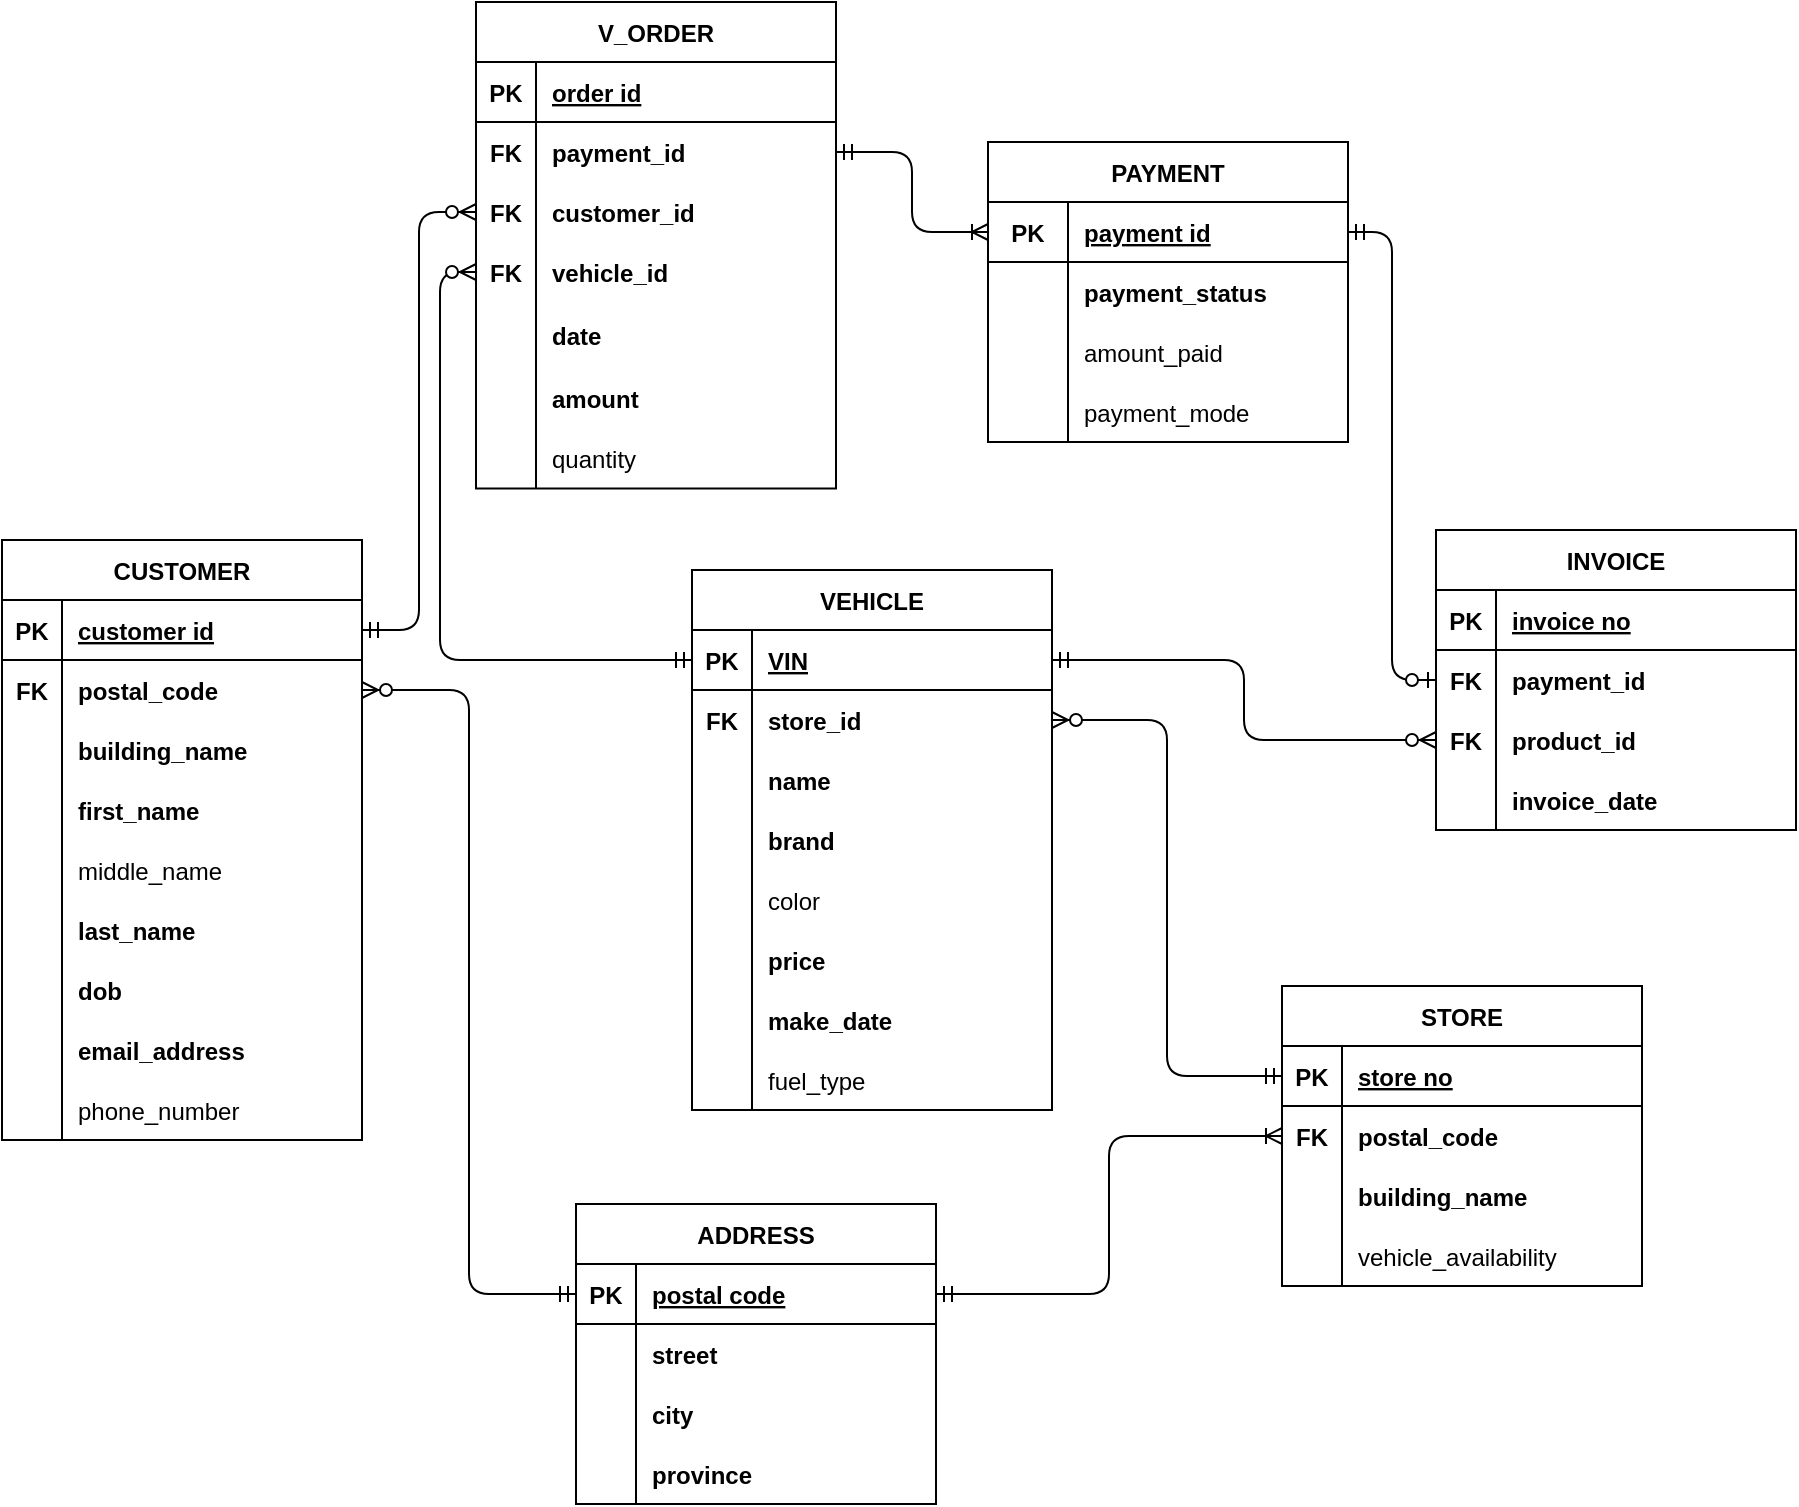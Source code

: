 <mxfile version="14.9.5" type="device"><diagram id="R2lEEEUBdFMjLlhIrx00" name="Page-1"><mxGraphModel dx="868" dy="507" grid="0" gridSize="10" guides="1" tooltips="1" connect="1" arrows="1" fold="1" page="1" pageScale="1" pageWidth="850" pageHeight="1100" background="#ffffff" math="0" shadow="0" extFonts="Permanent Marker^https://fonts.googleapis.com/css?family=Permanent+Marker"><root><mxCell id="0"/><mxCell id="1" parent="0"/><mxCell id="jOcXvG2liKXyIDmVBGvc-1" value="CUSTOMER" style="shape=table;startSize=30;container=1;collapsible=1;childLayout=tableLayout;fixedRows=1;rowLines=0;fontStyle=1;align=center;resizeLast=1;" parent="1" vertex="1"><mxGeometry x="383" y="448" width="180" height="300" as="geometry"/></mxCell><mxCell id="jOcXvG2liKXyIDmVBGvc-2" value="" style="shape=partialRectangle;collapsible=0;dropTarget=0;pointerEvents=0;fillColor=none;top=0;left=0;bottom=1;right=0;points=[[0,0.5],[1,0.5]];portConstraint=eastwest;" parent="jOcXvG2liKXyIDmVBGvc-1" vertex="1"><mxGeometry y="30" width="180" height="30" as="geometry"/></mxCell><mxCell id="jOcXvG2liKXyIDmVBGvc-3" value="PK" style="shape=partialRectangle;connectable=0;fillColor=none;top=0;left=0;bottom=0;right=0;fontStyle=1;overflow=hidden;" parent="jOcXvG2liKXyIDmVBGvc-2" vertex="1"><mxGeometry width="30" height="30" as="geometry"/></mxCell><mxCell id="jOcXvG2liKXyIDmVBGvc-4" value="customer id" style="shape=partialRectangle;connectable=0;fillColor=none;top=0;left=0;bottom=0;right=0;align=left;spacingLeft=6;fontStyle=5;overflow=hidden;" parent="jOcXvG2liKXyIDmVBGvc-2" vertex="1"><mxGeometry x="30" width="150" height="30" as="geometry"/></mxCell><mxCell id="jOcXvG2liKXyIDmVBGvc-146" value="" style="shape=partialRectangle;collapsible=0;dropTarget=0;pointerEvents=0;fillColor=none;top=0;left=0;bottom=0;right=0;points=[[0,0.5],[1,0.5]];portConstraint=eastwest;" parent="jOcXvG2liKXyIDmVBGvc-1" vertex="1"><mxGeometry y="60" width="180" height="30" as="geometry"/></mxCell><mxCell id="jOcXvG2liKXyIDmVBGvc-147" value="FK" style="shape=partialRectangle;connectable=0;fillColor=none;top=0;left=0;bottom=0;right=0;editable=1;overflow=hidden;fontStyle=1" parent="jOcXvG2liKXyIDmVBGvc-146" vertex="1"><mxGeometry width="30" height="30" as="geometry"/></mxCell><mxCell id="jOcXvG2liKXyIDmVBGvc-148" value="postal_code" style="shape=partialRectangle;connectable=0;fillColor=none;top=0;left=0;bottom=0;right=0;align=left;spacingLeft=6;overflow=hidden;fontStyle=1" parent="jOcXvG2liKXyIDmVBGvc-146" vertex="1"><mxGeometry x="30" width="150" height="30" as="geometry"/></mxCell><mxCell id="88LnroufVqnIWYRLFIOn-33" value="" style="shape=partialRectangle;collapsible=0;dropTarget=0;pointerEvents=0;fillColor=none;top=0;left=0;bottom=0;right=0;points=[[0,0.5],[1,0.5]];portConstraint=eastwest;" parent="jOcXvG2liKXyIDmVBGvc-1" vertex="1"><mxGeometry y="90" width="180" height="30" as="geometry"/></mxCell><mxCell id="88LnroufVqnIWYRLFIOn-34" value="" style="shape=partialRectangle;connectable=0;fillColor=none;top=0;left=0;bottom=0;right=0;editable=1;overflow=hidden;" parent="88LnroufVqnIWYRLFIOn-33" vertex="1"><mxGeometry width="30" height="30" as="geometry"/></mxCell><mxCell id="88LnroufVqnIWYRLFIOn-35" value="building_name" style="shape=partialRectangle;connectable=0;fillColor=none;top=0;left=0;bottom=0;right=0;align=left;spacingLeft=6;overflow=hidden;fontStyle=1" parent="88LnroufVqnIWYRLFIOn-33" vertex="1"><mxGeometry x="30" width="150" height="30" as="geometry"/></mxCell><mxCell id="jOcXvG2liKXyIDmVBGvc-8" value="" style="shape=partialRectangle;collapsible=0;dropTarget=0;pointerEvents=0;fillColor=none;top=0;left=0;bottom=0;right=0;points=[[0,0.5],[1,0.5]];portConstraint=eastwest;" parent="jOcXvG2liKXyIDmVBGvc-1" vertex="1"><mxGeometry y="120" width="180" height="30" as="geometry"/></mxCell><mxCell id="jOcXvG2liKXyIDmVBGvc-9" value="" style="shape=partialRectangle;connectable=0;fillColor=none;top=0;left=0;bottom=0;right=0;editable=1;overflow=hidden;" parent="jOcXvG2liKXyIDmVBGvc-8" vertex="1"><mxGeometry width="30" height="30" as="geometry"/></mxCell><mxCell id="jOcXvG2liKXyIDmVBGvc-10" value="first_name" style="shape=partialRectangle;connectable=0;fillColor=none;top=0;left=0;bottom=0;right=0;align=left;spacingLeft=6;overflow=hidden;fontStyle=1" parent="jOcXvG2liKXyIDmVBGvc-8" vertex="1"><mxGeometry x="30" width="150" height="30" as="geometry"/></mxCell><mxCell id="rVaacp9E9r-lyBgbeT_0-80" value="" style="shape=partialRectangle;collapsible=0;dropTarget=0;pointerEvents=0;fillColor=none;top=0;left=0;bottom=0;right=0;points=[[0,0.5],[1,0.5]];portConstraint=eastwest;" parent="jOcXvG2liKXyIDmVBGvc-1" vertex="1"><mxGeometry y="150" width="180" height="30" as="geometry"/></mxCell><mxCell id="rVaacp9E9r-lyBgbeT_0-81" value="" style="shape=partialRectangle;connectable=0;fillColor=none;top=0;left=0;bottom=0;right=0;editable=1;overflow=hidden;" parent="rVaacp9E9r-lyBgbeT_0-80" vertex="1"><mxGeometry width="30" height="30" as="geometry"/></mxCell><mxCell id="rVaacp9E9r-lyBgbeT_0-82" value="middle_name" style="shape=partialRectangle;connectable=0;fillColor=none;top=0;left=0;bottom=0;right=0;align=left;spacingLeft=6;overflow=hidden;fontStyle=0" parent="rVaacp9E9r-lyBgbeT_0-80" vertex="1"><mxGeometry x="30" width="150" height="30" as="geometry"/></mxCell><mxCell id="jOcXvG2liKXyIDmVBGvc-5" value="" style="shape=partialRectangle;collapsible=0;dropTarget=0;pointerEvents=0;fillColor=none;top=0;left=0;bottom=0;right=0;points=[[0,0.5],[1,0.5]];portConstraint=eastwest;" parent="jOcXvG2liKXyIDmVBGvc-1" vertex="1"><mxGeometry y="180" width="180" height="30" as="geometry"/></mxCell><mxCell id="jOcXvG2liKXyIDmVBGvc-6" value="" style="shape=partialRectangle;connectable=0;fillColor=none;top=0;left=0;bottom=0;right=0;editable=1;overflow=hidden;" parent="jOcXvG2liKXyIDmVBGvc-5" vertex="1"><mxGeometry width="30" height="30" as="geometry"/></mxCell><mxCell id="jOcXvG2liKXyIDmVBGvc-7" value="last_name" style="shape=partialRectangle;connectable=0;fillColor=none;top=0;left=0;bottom=0;right=0;align=left;spacingLeft=6;overflow=hidden;fontStyle=1" parent="jOcXvG2liKXyIDmVBGvc-5" vertex="1"><mxGeometry x="30" width="150" height="30" as="geometry"/></mxCell><mxCell id="rVaacp9E9r-lyBgbeT_0-1" value="" style="shape=partialRectangle;collapsible=0;dropTarget=0;pointerEvents=0;fillColor=none;top=0;left=0;bottom=0;right=0;points=[[0,0.5],[1,0.5]];portConstraint=eastwest;" parent="jOcXvG2liKXyIDmVBGvc-1" vertex="1"><mxGeometry y="210" width="180" height="30" as="geometry"/></mxCell><mxCell id="rVaacp9E9r-lyBgbeT_0-2" value="" style="shape=partialRectangle;connectable=0;fillColor=none;top=0;left=0;bottom=0;right=0;editable=1;overflow=hidden;" parent="rVaacp9E9r-lyBgbeT_0-1" vertex="1"><mxGeometry width="30" height="30" as="geometry"/></mxCell><mxCell id="rVaacp9E9r-lyBgbeT_0-3" value="dob" style="shape=partialRectangle;connectable=0;fillColor=none;top=0;left=0;bottom=0;right=0;align=left;spacingLeft=6;overflow=hidden;fontStyle=1" parent="rVaacp9E9r-lyBgbeT_0-1" vertex="1"><mxGeometry x="30" width="150" height="30" as="geometry"/></mxCell><mxCell id="jOcXvG2liKXyIDmVBGvc-149" value="" style="shape=partialRectangle;collapsible=0;dropTarget=0;pointerEvents=0;fillColor=none;top=0;left=0;bottom=0;right=0;points=[[0,0.5],[1,0.5]];portConstraint=eastwest;" parent="jOcXvG2liKXyIDmVBGvc-1" vertex="1"><mxGeometry y="240" width="180" height="30" as="geometry"/></mxCell><mxCell id="jOcXvG2liKXyIDmVBGvc-150" value="" style="shape=partialRectangle;connectable=0;fillColor=none;top=0;left=0;bottom=0;right=0;editable=1;overflow=hidden;" parent="jOcXvG2liKXyIDmVBGvc-149" vertex="1"><mxGeometry width="30" height="30" as="geometry"/></mxCell><mxCell id="jOcXvG2liKXyIDmVBGvc-151" value="email_address" style="shape=partialRectangle;connectable=0;fillColor=none;top=0;left=0;bottom=0;right=0;align=left;spacingLeft=6;overflow=hidden;fontStyle=1" parent="jOcXvG2liKXyIDmVBGvc-149" vertex="1"><mxGeometry x="30" width="150" height="30" as="geometry"/></mxCell><mxCell id="jOcXvG2liKXyIDmVBGvc-143" value="" style="shape=partialRectangle;collapsible=0;dropTarget=0;pointerEvents=0;fillColor=none;top=0;left=0;bottom=0;right=0;points=[[0,0.5],[1,0.5]];portConstraint=eastwest;" parent="jOcXvG2liKXyIDmVBGvc-1" vertex="1"><mxGeometry y="270" width="180" height="30" as="geometry"/></mxCell><mxCell id="jOcXvG2liKXyIDmVBGvc-144" value="" style="shape=partialRectangle;connectable=0;fillColor=none;top=0;left=0;bottom=0;right=0;editable=1;overflow=hidden;" parent="jOcXvG2liKXyIDmVBGvc-143" vertex="1"><mxGeometry width="30" height="30" as="geometry"/></mxCell><mxCell id="jOcXvG2liKXyIDmVBGvc-145" value="phone_number" style="shape=partialRectangle;connectable=0;fillColor=none;top=0;left=0;bottom=0;right=0;align=left;spacingLeft=6;overflow=hidden;fontStyle=0" parent="jOcXvG2liKXyIDmVBGvc-143" vertex="1"><mxGeometry x="30" width="150" height="30" as="geometry"/></mxCell><mxCell id="jOcXvG2liKXyIDmVBGvc-14" value="ADDRESS" style="shape=table;startSize=30;container=1;collapsible=1;childLayout=tableLayout;fixedRows=1;rowLines=0;fontStyle=1;align=center;resizeLast=1;perimeterSpacing=1;" parent="1" vertex="1"><mxGeometry x="670" y="780" width="180" height="150" as="geometry"/></mxCell><mxCell id="jOcXvG2liKXyIDmVBGvc-15" value="" style="shape=partialRectangle;collapsible=0;dropTarget=0;pointerEvents=0;fillColor=none;top=0;left=0;bottom=1;right=0;points=[[0,0.5],[1,0.5]];portConstraint=eastwest;" parent="jOcXvG2liKXyIDmVBGvc-14" vertex="1"><mxGeometry y="30" width="180" height="30" as="geometry"/></mxCell><mxCell id="jOcXvG2liKXyIDmVBGvc-16" value="PK" style="shape=partialRectangle;connectable=0;fillColor=none;top=0;left=0;bottom=0;right=0;fontStyle=1;overflow=hidden;" parent="jOcXvG2liKXyIDmVBGvc-15" vertex="1"><mxGeometry width="30" height="30" as="geometry"/></mxCell><mxCell id="jOcXvG2liKXyIDmVBGvc-17" value="postal code" style="shape=partialRectangle;connectable=0;fillColor=none;top=0;left=0;bottom=0;right=0;align=left;spacingLeft=6;fontStyle=5;overflow=hidden;" parent="jOcXvG2liKXyIDmVBGvc-15" vertex="1"><mxGeometry x="30" width="150" height="30" as="geometry"/></mxCell><mxCell id="jOcXvG2liKXyIDmVBGvc-18" value="" style="shape=partialRectangle;collapsible=0;dropTarget=0;pointerEvents=0;fillColor=none;top=0;left=0;bottom=0;right=0;points=[[0,0.5],[1,0.5]];portConstraint=eastwest;" parent="jOcXvG2liKXyIDmVBGvc-14" vertex="1"><mxGeometry y="60" width="180" height="30" as="geometry"/></mxCell><mxCell id="jOcXvG2liKXyIDmVBGvc-19" value="" style="shape=partialRectangle;connectable=0;fillColor=none;top=0;left=0;bottom=0;right=0;editable=1;overflow=hidden;" parent="jOcXvG2liKXyIDmVBGvc-18" vertex="1"><mxGeometry width="30" height="30" as="geometry"/></mxCell><mxCell id="jOcXvG2liKXyIDmVBGvc-20" value="street" style="shape=partialRectangle;connectable=0;fillColor=none;top=0;left=0;bottom=0;right=0;align=left;spacingLeft=6;overflow=hidden;fontStyle=1" parent="jOcXvG2liKXyIDmVBGvc-18" vertex="1"><mxGeometry x="30" width="150" height="30" as="geometry"/></mxCell><mxCell id="rVaacp9E9r-lyBgbeT_0-17" value="" style="shape=partialRectangle;collapsible=0;dropTarget=0;pointerEvents=0;fillColor=none;top=0;left=0;bottom=0;right=0;points=[[0,0.5],[1,0.5]];portConstraint=eastwest;" parent="jOcXvG2liKXyIDmVBGvc-14" vertex="1"><mxGeometry y="90" width="180" height="30" as="geometry"/></mxCell><mxCell id="rVaacp9E9r-lyBgbeT_0-18" value="" style="shape=partialRectangle;connectable=0;fillColor=none;top=0;left=0;bottom=0;right=0;editable=1;overflow=hidden;" parent="rVaacp9E9r-lyBgbeT_0-17" vertex="1"><mxGeometry width="30" height="30" as="geometry"/></mxCell><mxCell id="rVaacp9E9r-lyBgbeT_0-19" value="city" style="shape=partialRectangle;connectable=0;fillColor=none;top=0;left=0;bottom=0;right=0;align=left;spacingLeft=6;overflow=hidden;fontStyle=1" parent="rVaacp9E9r-lyBgbeT_0-17" vertex="1"><mxGeometry x="30" width="150" height="30" as="geometry"/></mxCell><mxCell id="jOcXvG2liKXyIDmVBGvc-21" value="" style="shape=partialRectangle;collapsible=0;dropTarget=0;pointerEvents=0;fillColor=none;top=0;left=0;bottom=0;right=0;points=[[0,0.5],[1,0.5]];portConstraint=eastwest;" parent="jOcXvG2liKXyIDmVBGvc-14" vertex="1"><mxGeometry y="120" width="180" height="30" as="geometry"/></mxCell><mxCell id="jOcXvG2liKXyIDmVBGvc-22" value="" style="shape=partialRectangle;connectable=0;fillColor=none;top=0;left=0;bottom=0;right=0;editable=1;overflow=hidden;" parent="jOcXvG2liKXyIDmVBGvc-21" vertex="1"><mxGeometry width="30" height="30" as="geometry"/></mxCell><mxCell id="jOcXvG2liKXyIDmVBGvc-23" value="province" style="shape=partialRectangle;connectable=0;fillColor=none;top=0;left=0;bottom=0;right=0;align=left;spacingLeft=6;overflow=hidden;fontStyle=1" parent="jOcXvG2liKXyIDmVBGvc-21" vertex="1"><mxGeometry x="30" width="150" height="30" as="geometry"/></mxCell><mxCell id="jOcXvG2liKXyIDmVBGvc-33" value="INVOICE" style="shape=table;startSize=30;container=1;collapsible=1;childLayout=tableLayout;fixedRows=1;rowLines=0;fontStyle=1;align=center;resizeLast=1;" parent="1" vertex="1"><mxGeometry x="1100" y="443" width="180" height="150" as="geometry"/></mxCell><mxCell id="jOcXvG2liKXyIDmVBGvc-34" value="" style="shape=partialRectangle;collapsible=0;dropTarget=0;pointerEvents=0;fillColor=none;top=0;left=0;bottom=1;right=0;points=[[0,0.5],[1,0.5]];portConstraint=eastwest;" parent="jOcXvG2liKXyIDmVBGvc-33" vertex="1"><mxGeometry y="30" width="180" height="30" as="geometry"/></mxCell><mxCell id="jOcXvG2liKXyIDmVBGvc-35" value="PK" style="shape=partialRectangle;connectable=0;fillColor=none;top=0;left=0;bottom=0;right=0;fontStyle=1;overflow=hidden;" parent="jOcXvG2liKXyIDmVBGvc-34" vertex="1"><mxGeometry width="30.0" height="30" as="geometry"/></mxCell><mxCell id="jOcXvG2liKXyIDmVBGvc-36" value="invoice no" style="shape=partialRectangle;connectable=0;fillColor=none;top=0;left=0;bottom=0;right=0;align=left;spacingLeft=6;fontStyle=5;overflow=hidden;" parent="jOcXvG2liKXyIDmVBGvc-34" vertex="1"><mxGeometry x="30.0" width="150.0" height="30" as="geometry"/></mxCell><mxCell id="jOcXvG2liKXyIDmVBGvc-40" value="" style="shape=partialRectangle;collapsible=0;dropTarget=0;pointerEvents=0;fillColor=none;top=0;left=0;bottom=0;right=0;points=[[0,0.5],[1,0.5]];portConstraint=eastwest;" parent="jOcXvG2liKXyIDmVBGvc-33" vertex="1"><mxGeometry y="60" width="180" height="30" as="geometry"/></mxCell><mxCell id="jOcXvG2liKXyIDmVBGvc-41" value="FK" style="shape=partialRectangle;connectable=0;fillColor=none;top=0;left=0;bottom=0;right=0;editable=1;overflow=hidden;fontStyle=1" parent="jOcXvG2liKXyIDmVBGvc-40" vertex="1"><mxGeometry width="30.0" height="30" as="geometry"/></mxCell><mxCell id="jOcXvG2liKXyIDmVBGvc-42" value="payment_id" style="shape=partialRectangle;connectable=0;fillColor=none;top=0;left=0;bottom=0;right=0;align=left;spacingLeft=6;overflow=hidden;fontStyle=1" parent="jOcXvG2liKXyIDmVBGvc-40" vertex="1"><mxGeometry x="30.0" width="150.0" height="30" as="geometry"/></mxCell><mxCell id="rVaacp9E9r-lyBgbeT_0-86" value="" style="shape=partialRectangle;collapsible=0;dropTarget=0;pointerEvents=0;fillColor=none;top=0;left=0;bottom=0;right=0;points=[[0,0.5],[1,0.5]];portConstraint=eastwest;" parent="jOcXvG2liKXyIDmVBGvc-33" vertex="1"><mxGeometry y="90" width="180" height="30" as="geometry"/></mxCell><mxCell id="rVaacp9E9r-lyBgbeT_0-87" value="FK" style="shape=partialRectangle;connectable=0;fillColor=none;top=0;left=0;bottom=0;right=0;editable=1;overflow=hidden;fontStyle=1" parent="rVaacp9E9r-lyBgbeT_0-86" vertex="1"><mxGeometry width="30.0" height="30" as="geometry"/></mxCell><mxCell id="rVaacp9E9r-lyBgbeT_0-88" value="product_id" style="shape=partialRectangle;connectable=0;fillColor=none;top=0;left=0;bottom=0;right=0;align=left;spacingLeft=6;overflow=hidden;fontStyle=1" parent="rVaacp9E9r-lyBgbeT_0-86" vertex="1"><mxGeometry x="30.0" width="150.0" height="30" as="geometry"/></mxCell><mxCell id="rVaacp9E9r-lyBgbeT_0-83" value="" style="shape=partialRectangle;collapsible=0;dropTarget=0;pointerEvents=0;fillColor=none;top=0;left=0;bottom=0;right=0;points=[[0,0.5],[1,0.5]];portConstraint=eastwest;" parent="jOcXvG2liKXyIDmVBGvc-33" vertex="1"><mxGeometry y="120" width="180" height="30" as="geometry"/></mxCell><mxCell id="rVaacp9E9r-lyBgbeT_0-84" value="" style="shape=partialRectangle;connectable=0;fillColor=none;top=0;left=0;bottom=0;right=0;editable=1;overflow=hidden;fontStyle=1" parent="rVaacp9E9r-lyBgbeT_0-83" vertex="1"><mxGeometry width="30.0" height="30" as="geometry"/></mxCell><mxCell id="rVaacp9E9r-lyBgbeT_0-85" value="invoice_date" style="shape=partialRectangle;connectable=0;fillColor=none;top=0;left=0;bottom=0;right=0;align=left;spacingLeft=6;overflow=hidden;fontStyle=1" parent="rVaacp9E9r-lyBgbeT_0-83" vertex="1"><mxGeometry x="30.0" width="150.0" height="30" as="geometry"/></mxCell><mxCell id="jOcXvG2liKXyIDmVBGvc-93" value="V_ORDER" style="shape=table;startSize=30;container=1;collapsible=1;childLayout=tableLayout;fixedRows=1;rowLines=0;fontStyle=1;align=center;resizeLast=1;" parent="1" vertex="1"><mxGeometry x="620" y="179" width="180" height="243.294" as="geometry"/></mxCell><mxCell id="jOcXvG2liKXyIDmVBGvc-94" value="" style="shape=partialRectangle;collapsible=0;dropTarget=0;pointerEvents=0;fillColor=none;top=0;left=0;bottom=1;right=0;points=[[0,0.5],[1,0.5]];portConstraint=eastwest;" parent="jOcXvG2liKXyIDmVBGvc-93" vertex="1"><mxGeometry y="30" width="180" height="30" as="geometry"/></mxCell><mxCell id="jOcXvG2liKXyIDmVBGvc-95" value="PK" style="shape=partialRectangle;connectable=0;fillColor=none;top=0;left=0;bottom=0;right=0;fontStyle=1;overflow=hidden;" parent="jOcXvG2liKXyIDmVBGvc-94" vertex="1"><mxGeometry width="30" height="30" as="geometry"/></mxCell><mxCell id="jOcXvG2liKXyIDmVBGvc-96" value="order id" style="shape=partialRectangle;connectable=0;fillColor=none;top=0;left=0;bottom=0;right=0;align=left;spacingLeft=6;fontStyle=5;overflow=hidden;" parent="jOcXvG2liKXyIDmVBGvc-94" vertex="1"><mxGeometry x="30" width="150" height="30" as="geometry"/></mxCell><mxCell id="rVaacp9E9r-lyBgbeT_0-50" value="" style="shape=partialRectangle;collapsible=0;dropTarget=0;pointerEvents=0;fillColor=none;top=0;left=0;bottom=0;right=0;points=[[0,0.5],[1,0.5]];portConstraint=eastwest;" parent="jOcXvG2liKXyIDmVBGvc-93" vertex="1"><mxGeometry y="60" width="180" height="30" as="geometry"/></mxCell><mxCell id="rVaacp9E9r-lyBgbeT_0-51" value="FK" style="shape=partialRectangle;connectable=0;fillColor=none;top=0;left=0;bottom=0;right=0;editable=1;overflow=hidden;fontStyle=1" parent="rVaacp9E9r-lyBgbeT_0-50" vertex="1"><mxGeometry width="30" height="30" as="geometry"/></mxCell><mxCell id="rVaacp9E9r-lyBgbeT_0-52" value="payment_id" style="shape=partialRectangle;connectable=0;fillColor=none;top=0;left=0;bottom=0;right=0;align=left;spacingLeft=6;overflow=hidden;fontStyle=1" parent="rVaacp9E9r-lyBgbeT_0-50" vertex="1"><mxGeometry x="30" width="150" height="30" as="geometry"/></mxCell><mxCell id="jOcXvG2liKXyIDmVBGvc-97" value="" style="shape=partialRectangle;collapsible=0;dropTarget=0;pointerEvents=0;fillColor=none;top=0;left=0;bottom=0;right=0;points=[[0,0.5],[1,0.5]];portConstraint=eastwest;" parent="jOcXvG2liKXyIDmVBGvc-93" vertex="1"><mxGeometry y="90" width="180" height="30" as="geometry"/></mxCell><mxCell id="jOcXvG2liKXyIDmVBGvc-98" value="FK" style="shape=partialRectangle;connectable=0;fillColor=none;top=0;left=0;bottom=0;right=0;editable=1;overflow=hidden;fontStyle=1" parent="jOcXvG2liKXyIDmVBGvc-97" vertex="1"><mxGeometry width="30" height="30" as="geometry"/></mxCell><mxCell id="jOcXvG2liKXyIDmVBGvc-99" value="customer_id" style="shape=partialRectangle;connectable=0;fillColor=none;top=0;left=0;bottom=0;right=0;align=left;spacingLeft=6;overflow=hidden;fontStyle=1" parent="jOcXvG2liKXyIDmVBGvc-97" vertex="1"><mxGeometry x="30" width="150" height="30" as="geometry"/></mxCell><mxCell id="rVaacp9E9r-lyBgbeT_0-30" value="" style="shape=partialRectangle;collapsible=0;dropTarget=0;pointerEvents=0;fillColor=none;top=0;left=0;bottom=0;right=0;points=[[0,0.5],[1,0.5]];portConstraint=eastwest;" parent="jOcXvG2liKXyIDmVBGvc-93" vertex="1"><mxGeometry y="120" width="180" height="30" as="geometry"/></mxCell><mxCell id="rVaacp9E9r-lyBgbeT_0-31" value="FK" style="shape=partialRectangle;connectable=0;fillColor=none;top=0;left=0;bottom=0;right=0;editable=1;overflow=hidden;fontStyle=1" parent="rVaacp9E9r-lyBgbeT_0-30" vertex="1"><mxGeometry width="30" height="30" as="geometry"/></mxCell><mxCell id="rVaacp9E9r-lyBgbeT_0-32" value="vehicle_id" style="shape=partialRectangle;connectable=0;fillColor=none;top=0;left=0;bottom=0;right=0;align=left;spacingLeft=6;overflow=hidden;fontStyle=1" parent="rVaacp9E9r-lyBgbeT_0-30" vertex="1"><mxGeometry x="30" width="150" height="30" as="geometry"/></mxCell><mxCell id="AvbqIbOeB_EXjNiuzhXJ-49" value="" style="shape=partialRectangle;collapsible=0;dropTarget=0;pointerEvents=0;fillColor=none;top=0;left=0;bottom=0;right=0;points=[[0,0.5],[1,0.5]];portConstraint=eastwest;" parent="jOcXvG2liKXyIDmVBGvc-93" vertex="1"><mxGeometry y="150" width="180" height="33" as="geometry"/></mxCell><mxCell id="AvbqIbOeB_EXjNiuzhXJ-50" value="" style="shape=partialRectangle;connectable=0;fillColor=none;top=0;left=0;bottom=0;right=0;editable=1;overflow=hidden;" parent="AvbqIbOeB_EXjNiuzhXJ-49" vertex="1"><mxGeometry width="30" height="33" as="geometry"/></mxCell><mxCell id="AvbqIbOeB_EXjNiuzhXJ-51" value="date" style="shape=partialRectangle;connectable=0;fillColor=none;top=0;left=0;bottom=0;right=0;align=left;spacingLeft=6;overflow=hidden;fontStyle=1" parent="AvbqIbOeB_EXjNiuzhXJ-49" vertex="1"><mxGeometry x="30" width="150" height="33" as="geometry"/></mxCell><mxCell id="rVaacp9E9r-lyBgbeT_0-47" value="" style="shape=partialRectangle;collapsible=0;dropTarget=0;pointerEvents=0;fillColor=none;top=0;left=0;bottom=0;right=0;points=[[0,0.5],[1,0.5]];portConstraint=eastwest;" parent="jOcXvG2liKXyIDmVBGvc-93" vertex="1"><mxGeometry y="183" width="180" height="30" as="geometry"/></mxCell><mxCell id="rVaacp9E9r-lyBgbeT_0-48" value="" style="shape=partialRectangle;connectable=0;fillColor=none;top=0;left=0;bottom=0;right=0;editable=1;overflow=hidden;" parent="rVaacp9E9r-lyBgbeT_0-47" vertex="1"><mxGeometry width="30" height="30" as="geometry"/></mxCell><mxCell id="rVaacp9E9r-lyBgbeT_0-49" value="amount" style="shape=partialRectangle;connectable=0;fillColor=none;top=0;left=0;bottom=0;right=0;align=left;spacingLeft=6;overflow=hidden;fontStyle=1" parent="rVaacp9E9r-lyBgbeT_0-47" vertex="1"><mxGeometry x="30" width="150" height="30" as="geometry"/></mxCell><mxCell id="88LnroufVqnIWYRLFIOn-30" value="" style="shape=partialRectangle;collapsible=0;dropTarget=0;pointerEvents=0;fillColor=none;top=0;left=0;bottom=0;right=0;points=[[0,0.5],[1,0.5]];portConstraint=eastwest;" parent="jOcXvG2liKXyIDmVBGvc-93" vertex="1"><mxGeometry y="213" width="180" height="30" as="geometry"/></mxCell><mxCell id="88LnroufVqnIWYRLFIOn-31" value="" style="shape=partialRectangle;connectable=0;fillColor=none;top=0;left=0;bottom=0;right=0;editable=1;overflow=hidden;" parent="88LnroufVqnIWYRLFIOn-30" vertex="1"><mxGeometry width="30" height="30" as="geometry"/></mxCell><mxCell id="88LnroufVqnIWYRLFIOn-32" value="quantity" style="shape=partialRectangle;connectable=0;fillColor=none;top=0;left=0;bottom=0;right=0;align=left;spacingLeft=6;overflow=hidden;" parent="88LnroufVqnIWYRLFIOn-30" vertex="1"><mxGeometry x="30" width="150" height="30" as="geometry"/></mxCell><mxCell id="jOcXvG2liKXyIDmVBGvc-108" value="VEHICLE" style="shape=table;startSize=30;container=1;collapsible=1;childLayout=tableLayout;fixedRows=1;rowLines=0;fontStyle=1;align=center;resizeLast=1;" parent="1" vertex="1"><mxGeometry x="728" y="463" width="180" height="270" as="geometry"/></mxCell><mxCell id="jOcXvG2liKXyIDmVBGvc-109" value="" style="shape=partialRectangle;collapsible=0;dropTarget=0;pointerEvents=0;fillColor=none;top=0;left=0;bottom=1;right=0;points=[[0,0.5],[1,0.5]];portConstraint=eastwest;" parent="jOcXvG2liKXyIDmVBGvc-108" vertex="1"><mxGeometry y="30" width="180" height="30" as="geometry"/></mxCell><mxCell id="jOcXvG2liKXyIDmVBGvc-110" value="PK" style="shape=partialRectangle;connectable=0;fillColor=none;top=0;left=0;bottom=0;right=0;fontStyle=1;overflow=hidden;" parent="jOcXvG2liKXyIDmVBGvc-109" vertex="1"><mxGeometry width="30" height="30" as="geometry"/></mxCell><mxCell id="jOcXvG2liKXyIDmVBGvc-111" value="VIN" style="shape=partialRectangle;connectable=0;fillColor=none;top=0;left=0;bottom=0;right=0;align=left;spacingLeft=6;fontStyle=5;overflow=hidden;" parent="jOcXvG2liKXyIDmVBGvc-109" vertex="1"><mxGeometry x="30" width="150" height="30" as="geometry"/></mxCell><mxCell id="vEkfT-Vgip1h3ZoTHXAK-2" value="" style="shape=partialRectangle;collapsible=0;dropTarget=0;pointerEvents=0;fillColor=none;top=0;left=0;bottom=0;right=0;points=[[0,0.5],[1,0.5]];portConstraint=eastwest;fontStyle=1" parent="jOcXvG2liKXyIDmVBGvc-108" vertex="1"><mxGeometry y="60" width="180" height="30" as="geometry"/></mxCell><mxCell id="vEkfT-Vgip1h3ZoTHXAK-3" value="FK" style="shape=partialRectangle;connectable=0;fillColor=none;top=0;left=0;bottom=0;right=0;editable=1;overflow=hidden;fontStyle=1" parent="vEkfT-Vgip1h3ZoTHXAK-2" vertex="1"><mxGeometry width="30" height="30" as="geometry"/></mxCell><mxCell id="vEkfT-Vgip1h3ZoTHXAK-4" value="store_id" style="shape=partialRectangle;connectable=0;fillColor=none;top=0;left=0;bottom=0;right=0;align=left;spacingLeft=6;overflow=hidden;fontStyle=1" parent="vEkfT-Vgip1h3ZoTHXAK-2" vertex="1"><mxGeometry x="30" width="150" height="30" as="geometry"/></mxCell><mxCell id="jOcXvG2liKXyIDmVBGvc-112" value="" style="shape=partialRectangle;collapsible=0;dropTarget=0;pointerEvents=0;fillColor=none;top=0;left=0;bottom=0;right=0;points=[[0,0.5],[1,0.5]];portConstraint=eastwest;" parent="jOcXvG2liKXyIDmVBGvc-108" vertex="1"><mxGeometry y="90" width="180" height="30" as="geometry"/></mxCell><mxCell id="jOcXvG2liKXyIDmVBGvc-113" value="" style="shape=partialRectangle;connectable=0;fillColor=none;top=0;left=0;bottom=0;right=0;editable=1;overflow=hidden;" parent="jOcXvG2liKXyIDmVBGvc-112" vertex="1"><mxGeometry width="30" height="30" as="geometry"/></mxCell><mxCell id="jOcXvG2liKXyIDmVBGvc-114" value="name" style="shape=partialRectangle;connectable=0;fillColor=none;top=0;left=0;bottom=0;right=0;align=left;spacingLeft=6;overflow=hidden;fontStyle=1" parent="jOcXvG2liKXyIDmVBGvc-112" vertex="1"><mxGeometry x="30" width="150" height="30" as="geometry"/></mxCell><mxCell id="88LnroufVqnIWYRLFIOn-20" value="" style="shape=partialRectangle;collapsible=0;dropTarget=0;pointerEvents=0;fillColor=none;top=0;left=0;bottom=0;right=0;points=[[0,0.5],[1,0.5]];portConstraint=eastwest;" parent="jOcXvG2liKXyIDmVBGvc-108" vertex="1"><mxGeometry y="120" width="180" height="30" as="geometry"/></mxCell><mxCell id="88LnroufVqnIWYRLFIOn-21" value="" style="shape=partialRectangle;connectable=0;fillColor=none;top=0;left=0;bottom=0;right=0;editable=1;overflow=hidden;" parent="88LnroufVqnIWYRLFIOn-20" vertex="1"><mxGeometry width="30" height="30" as="geometry"/></mxCell><mxCell id="88LnroufVqnIWYRLFIOn-22" value="brand" style="shape=partialRectangle;connectable=0;fillColor=none;top=0;left=0;bottom=0;right=0;align=left;spacingLeft=6;overflow=hidden;fontStyle=1" parent="88LnroufVqnIWYRLFIOn-20" vertex="1"><mxGeometry x="30" width="150" height="30" as="geometry"/></mxCell><mxCell id="88LnroufVqnIWYRLFIOn-17" value="" style="shape=partialRectangle;collapsible=0;dropTarget=0;pointerEvents=0;fillColor=none;top=0;left=0;bottom=0;right=0;points=[[0,0.5],[1,0.5]];portConstraint=eastwest;" parent="jOcXvG2liKXyIDmVBGvc-108" vertex="1"><mxGeometry y="150" width="180" height="30" as="geometry"/></mxCell><mxCell id="88LnroufVqnIWYRLFIOn-18" value="" style="shape=partialRectangle;connectable=0;fillColor=none;top=0;left=0;bottom=0;right=0;editable=1;overflow=hidden;" parent="88LnroufVqnIWYRLFIOn-17" vertex="1"><mxGeometry width="30" height="30" as="geometry"/></mxCell><mxCell id="88LnroufVqnIWYRLFIOn-19" value="color" style="shape=partialRectangle;connectable=0;fillColor=none;top=0;left=0;bottom=0;right=0;align=left;spacingLeft=6;overflow=hidden;" parent="88LnroufVqnIWYRLFIOn-17" vertex="1"><mxGeometry x="30" width="150" height="30" as="geometry"/></mxCell><mxCell id="jOcXvG2liKXyIDmVBGvc-115" value="" style="shape=partialRectangle;collapsible=0;dropTarget=0;pointerEvents=0;fillColor=none;top=0;left=0;bottom=0;right=0;points=[[0,0.5],[1,0.5]];portConstraint=eastwest;" parent="jOcXvG2liKXyIDmVBGvc-108" vertex="1"><mxGeometry y="180" width="180" height="30" as="geometry"/></mxCell><mxCell id="jOcXvG2liKXyIDmVBGvc-116" value="" style="shape=partialRectangle;connectable=0;fillColor=none;top=0;left=0;bottom=0;right=0;editable=1;overflow=hidden;" parent="jOcXvG2liKXyIDmVBGvc-115" vertex="1"><mxGeometry width="30" height="30" as="geometry"/></mxCell><mxCell id="jOcXvG2liKXyIDmVBGvc-117" value="price" style="shape=partialRectangle;connectable=0;fillColor=none;top=0;left=0;bottom=0;right=0;align=left;spacingLeft=6;overflow=hidden;fontStyle=1" parent="jOcXvG2liKXyIDmVBGvc-115" vertex="1"><mxGeometry x="30" width="150" height="30" as="geometry"/></mxCell><mxCell id="88LnroufVqnIWYRLFIOn-24" value="" style="shape=partialRectangle;collapsible=0;dropTarget=0;pointerEvents=0;fillColor=none;top=0;left=0;bottom=0;right=0;points=[[0,0.5],[1,0.5]];portConstraint=eastwest;" parent="jOcXvG2liKXyIDmVBGvc-108" vertex="1"><mxGeometry y="210" width="180" height="30" as="geometry"/></mxCell><mxCell id="88LnroufVqnIWYRLFIOn-25" value="" style="shape=partialRectangle;connectable=0;fillColor=none;top=0;left=0;bottom=0;right=0;editable=1;overflow=hidden;" parent="88LnroufVqnIWYRLFIOn-24" vertex="1"><mxGeometry width="30" height="30" as="geometry"/></mxCell><mxCell id="88LnroufVqnIWYRLFIOn-26" value="make_date" style="shape=partialRectangle;connectable=0;fillColor=none;top=0;left=0;bottom=0;right=0;align=left;spacingLeft=6;overflow=hidden;fontStyle=1" parent="88LnroufVqnIWYRLFIOn-24" vertex="1"><mxGeometry x="30" width="150" height="30" as="geometry"/></mxCell><mxCell id="88LnroufVqnIWYRLFIOn-27" value="" style="shape=partialRectangle;collapsible=0;dropTarget=0;pointerEvents=0;fillColor=none;top=0;left=0;bottom=0;right=0;points=[[0,0.5],[1,0.5]];portConstraint=eastwest;" parent="jOcXvG2liKXyIDmVBGvc-108" vertex="1"><mxGeometry y="240" width="180" height="30" as="geometry"/></mxCell><mxCell id="88LnroufVqnIWYRLFIOn-28" value="" style="shape=partialRectangle;connectable=0;fillColor=none;top=0;left=0;bottom=0;right=0;editable=1;overflow=hidden;" parent="88LnroufVqnIWYRLFIOn-27" vertex="1"><mxGeometry width="30" height="30" as="geometry"/></mxCell><mxCell id="88LnroufVqnIWYRLFIOn-29" value="fuel_type" style="shape=partialRectangle;connectable=0;fillColor=none;top=0;left=0;bottom=0;right=0;align=left;spacingLeft=6;overflow=hidden;" parent="88LnroufVqnIWYRLFIOn-27" vertex="1"><mxGeometry x="30" width="150" height="30" as="geometry"/></mxCell><mxCell id="jOcXvG2liKXyIDmVBGvc-141" value="" style="edgeStyle=orthogonalEdgeStyle;fontSize=12;html=1;endArrow=ERmandOne;startArrow=ERzeroToMany;entryX=0;entryY=0.5;entryDx=0;entryDy=0;exitX=1;exitY=0.5;exitDx=0;exitDy=0;startFill=1;" parent="1" source="jOcXvG2liKXyIDmVBGvc-146" target="jOcXvG2liKXyIDmVBGvc-15" edge="1"><mxGeometry width="100" height="100" relative="1" as="geometry"><mxPoint x="593" y="442" as="sourcePoint"/><mxPoint x="413" y="632" as="targetPoint"/></mxGeometry></mxCell><mxCell id="AvbqIbOeB_EXjNiuzhXJ-1" value="PAYMENT" style="shape=table;startSize=30;container=1;collapsible=1;childLayout=tableLayout;fixedRows=1;rowLines=0;fontStyle=1;align=center;resizeLast=1;" parent="1" vertex="1"><mxGeometry x="876" y="249" width="180" height="150" as="geometry"/></mxCell><mxCell id="AvbqIbOeB_EXjNiuzhXJ-2" value="" style="shape=partialRectangle;collapsible=0;dropTarget=0;pointerEvents=0;fillColor=none;top=0;left=0;bottom=1;right=0;points=[[0,0.5],[1,0.5]];portConstraint=eastwest;" parent="AvbqIbOeB_EXjNiuzhXJ-1" vertex="1"><mxGeometry y="30" width="180" height="30" as="geometry"/></mxCell><mxCell id="AvbqIbOeB_EXjNiuzhXJ-3" value="PK" style="shape=partialRectangle;connectable=0;fillColor=none;top=0;left=0;bottom=0;right=0;fontStyle=1;overflow=hidden;" parent="AvbqIbOeB_EXjNiuzhXJ-2" vertex="1"><mxGeometry width="40" height="30" as="geometry"/></mxCell><mxCell id="AvbqIbOeB_EXjNiuzhXJ-4" value="payment id" style="shape=partialRectangle;connectable=0;fillColor=none;top=0;left=0;bottom=0;right=0;align=left;spacingLeft=6;fontStyle=5;overflow=hidden;" parent="AvbqIbOeB_EXjNiuzhXJ-2" vertex="1"><mxGeometry x="40" width="140" height="30" as="geometry"/></mxCell><mxCell id="AvbqIbOeB_EXjNiuzhXJ-5" value="" style="shape=partialRectangle;collapsible=0;dropTarget=0;pointerEvents=0;fillColor=none;top=0;left=0;bottom=0;right=0;points=[[0,0.5],[1,0.5]];portConstraint=eastwest;" parent="AvbqIbOeB_EXjNiuzhXJ-1" vertex="1"><mxGeometry y="60" width="180" height="30" as="geometry"/></mxCell><mxCell id="AvbqIbOeB_EXjNiuzhXJ-6" value="" style="shape=partialRectangle;connectable=0;fillColor=none;top=0;left=0;bottom=0;right=0;editable=1;overflow=hidden;" parent="AvbqIbOeB_EXjNiuzhXJ-5" vertex="1"><mxGeometry width="40" height="30" as="geometry"/></mxCell><mxCell id="AvbqIbOeB_EXjNiuzhXJ-7" value="payment_status" style="shape=partialRectangle;connectable=0;fillColor=none;top=0;left=0;bottom=0;right=0;align=left;spacingLeft=6;overflow=hidden;fontStyle=1" parent="AvbqIbOeB_EXjNiuzhXJ-5" vertex="1"><mxGeometry x="40" width="140" height="30" as="geometry"/></mxCell><mxCell id="rVaacp9E9r-lyBgbeT_0-63" value="" style="shape=partialRectangle;collapsible=0;dropTarget=0;pointerEvents=0;fillColor=none;top=0;left=0;bottom=0;right=0;points=[[0,0.5],[1,0.5]];portConstraint=eastwest;" parent="AvbqIbOeB_EXjNiuzhXJ-1" vertex="1"><mxGeometry y="90" width="180" height="30" as="geometry"/></mxCell><mxCell id="rVaacp9E9r-lyBgbeT_0-64" value="" style="shape=partialRectangle;connectable=0;fillColor=none;top=0;left=0;bottom=0;right=0;editable=1;overflow=hidden;" parent="rVaacp9E9r-lyBgbeT_0-63" vertex="1"><mxGeometry width="40" height="30" as="geometry"/></mxCell><mxCell id="rVaacp9E9r-lyBgbeT_0-65" value="amount_paid" style="shape=partialRectangle;connectable=0;fillColor=none;top=0;left=0;bottom=0;right=0;align=left;spacingLeft=6;overflow=hidden;" parent="rVaacp9E9r-lyBgbeT_0-63" vertex="1"><mxGeometry x="40" width="140" height="30" as="geometry"/></mxCell><mxCell id="AvbqIbOeB_EXjNiuzhXJ-8" value="" style="shape=partialRectangle;collapsible=0;dropTarget=0;pointerEvents=0;fillColor=none;top=0;left=0;bottom=0;right=0;points=[[0,0.5],[1,0.5]];portConstraint=eastwest;" parent="AvbqIbOeB_EXjNiuzhXJ-1" vertex="1"><mxGeometry y="120" width="180" height="30" as="geometry"/></mxCell><mxCell id="AvbqIbOeB_EXjNiuzhXJ-9" value="" style="shape=partialRectangle;connectable=0;fillColor=none;top=0;left=0;bottom=0;right=0;editable=1;overflow=hidden;" parent="AvbqIbOeB_EXjNiuzhXJ-8" vertex="1"><mxGeometry width="40" height="30" as="geometry"/></mxCell><mxCell id="AvbqIbOeB_EXjNiuzhXJ-10" value="payment_mode" style="shape=partialRectangle;connectable=0;fillColor=none;top=0;left=0;bottom=0;right=0;align=left;spacingLeft=6;overflow=hidden;" parent="AvbqIbOeB_EXjNiuzhXJ-8" vertex="1"><mxGeometry x="40" width="140" height="30" as="geometry"/></mxCell><mxCell id="AvbqIbOeB_EXjNiuzhXJ-17" value="STORE" style="shape=table;startSize=30;container=1;collapsible=1;childLayout=tableLayout;fixedRows=1;rowLines=0;fontStyle=1;align=center;resizeLast=1;" parent="1" vertex="1"><mxGeometry x="1023" y="671" width="180" height="150" as="geometry"/></mxCell><mxCell id="AvbqIbOeB_EXjNiuzhXJ-18" value="" style="shape=partialRectangle;collapsible=0;dropTarget=0;pointerEvents=0;fillColor=none;top=0;left=0;bottom=1;right=0;points=[[0,0.5],[1,0.5]];portConstraint=eastwest;" parent="AvbqIbOeB_EXjNiuzhXJ-17" vertex="1"><mxGeometry y="30" width="180" height="30" as="geometry"/></mxCell><mxCell id="AvbqIbOeB_EXjNiuzhXJ-19" value="PK" style="shape=partialRectangle;connectable=0;fillColor=none;top=0;left=0;bottom=0;right=0;fontStyle=1;overflow=hidden;" parent="AvbqIbOeB_EXjNiuzhXJ-18" vertex="1"><mxGeometry width="30.0" height="30" as="geometry"/></mxCell><mxCell id="AvbqIbOeB_EXjNiuzhXJ-20" value="store no" style="shape=partialRectangle;connectable=0;fillColor=none;top=0;left=0;bottom=0;right=0;align=left;spacingLeft=6;fontStyle=5;overflow=hidden;" parent="AvbqIbOeB_EXjNiuzhXJ-18" vertex="1"><mxGeometry x="30.0" width="150.0" height="30" as="geometry"/></mxCell><mxCell id="5xNsMI7mfUlxzc7SDNYz-16" value="" style="shape=partialRectangle;collapsible=0;dropTarget=0;pointerEvents=0;fillColor=none;top=0;left=0;bottom=0;right=0;points=[[0,0.5],[1,0.5]];portConstraint=eastwest;" parent="AvbqIbOeB_EXjNiuzhXJ-17" vertex="1"><mxGeometry y="60" width="180" height="30" as="geometry"/></mxCell><mxCell id="5xNsMI7mfUlxzc7SDNYz-17" value="FK" style="shape=partialRectangle;connectable=0;fillColor=none;top=0;left=0;bottom=0;right=0;editable=1;overflow=hidden;fontStyle=1" parent="5xNsMI7mfUlxzc7SDNYz-16" vertex="1"><mxGeometry width="30.0" height="30" as="geometry"/></mxCell><mxCell id="5xNsMI7mfUlxzc7SDNYz-18" value="postal_code" style="shape=partialRectangle;connectable=0;fillColor=none;top=0;left=0;bottom=0;right=0;align=left;spacingLeft=6;overflow=hidden;fontStyle=1" parent="5xNsMI7mfUlxzc7SDNYz-16" vertex="1"><mxGeometry x="30.0" width="150.0" height="30" as="geometry"/></mxCell><mxCell id="88LnroufVqnIWYRLFIOn-46" value="" style="shape=partialRectangle;collapsible=0;dropTarget=0;pointerEvents=0;fillColor=none;top=0;left=0;bottom=0;right=0;points=[[0,0.5],[1,0.5]];portConstraint=eastwest;" parent="AvbqIbOeB_EXjNiuzhXJ-17" vertex="1"><mxGeometry y="90" width="180" height="30" as="geometry"/></mxCell><mxCell id="88LnroufVqnIWYRLFIOn-47" value="" style="shape=partialRectangle;connectable=0;fillColor=none;top=0;left=0;bottom=0;right=0;editable=1;overflow=hidden;fontStyle=1" parent="88LnroufVqnIWYRLFIOn-46" vertex="1"><mxGeometry width="30.0" height="30" as="geometry"/></mxCell><mxCell id="88LnroufVqnIWYRLFIOn-48" value="building_name" style="shape=partialRectangle;connectable=0;fillColor=none;top=0;left=0;bottom=0;right=0;align=left;spacingLeft=6;overflow=hidden;fontStyle=1" parent="88LnroufVqnIWYRLFIOn-46" vertex="1"><mxGeometry x="30.0" width="150.0" height="30" as="geometry"/></mxCell><mxCell id="bOUoXh2-yT46TC-_0Pre-1" value="" style="shape=partialRectangle;collapsible=0;dropTarget=0;pointerEvents=0;fillColor=none;top=0;left=0;bottom=0;right=0;points=[[0,0.5],[1,0.5]];portConstraint=eastwest;" parent="AvbqIbOeB_EXjNiuzhXJ-17" vertex="1"><mxGeometry y="120" width="180" height="30" as="geometry"/></mxCell><mxCell id="bOUoXh2-yT46TC-_0Pre-2" value="" style="shape=partialRectangle;connectable=0;fillColor=none;top=0;left=0;bottom=0;right=0;editable=1;overflow=hidden;fontStyle=1" parent="bOUoXh2-yT46TC-_0Pre-1" vertex="1"><mxGeometry width="30.0" height="30" as="geometry"/></mxCell><mxCell id="bOUoXh2-yT46TC-_0Pre-3" value="vehicle_availability" style="shape=partialRectangle;connectable=0;fillColor=none;top=0;left=0;bottom=0;right=0;align=left;spacingLeft=6;overflow=hidden;fontStyle=0" parent="bOUoXh2-yT46TC-_0Pre-1" vertex="1"><mxGeometry x="30.0" width="150.0" height="30" as="geometry"/></mxCell><mxCell id="AvbqIbOeB_EXjNiuzhXJ-28" value="" style="fontSize=12;html=1;endArrow=ERzeroToMany;startArrow=ERmandOne;exitX=1;exitY=0.5;exitDx=0;exitDy=0;edgeStyle=orthogonalEdgeStyle;entryX=0;entryY=0.5;entryDx=0;entryDy=0;endFill=1;startFill=0;" parent="1" source="jOcXvG2liKXyIDmVBGvc-2" target="jOcXvG2liKXyIDmVBGvc-97" edge="1"><mxGeometry width="100" height="100" relative="1" as="geometry"><mxPoint x="593" y="372" as="sourcePoint"/><mxPoint x="610" y="271" as="targetPoint"/></mxGeometry></mxCell><mxCell id="AvbqIbOeB_EXjNiuzhXJ-52" value="" style="edgeStyle=orthogonalEdgeStyle;fontSize=12;html=1;endArrow=ERmandOne;startArrow=ERzeroToMany;entryX=0;entryY=0.5;entryDx=0;entryDy=0;exitX=0;exitY=0.5;exitDx=0;exitDy=0;elbow=vertical;endFill=0;startFill=1;" parent="1" source="rVaacp9E9r-lyBgbeT_0-30" target="jOcXvG2liKXyIDmVBGvc-109" edge="1"><mxGeometry width="100" height="100" relative="1" as="geometry"><mxPoint x="612" y="284" as="sourcePoint"/><mxPoint x="953.0" y="244.5" as="targetPoint"/><Array as="points"><mxPoint x="602" y="314"/><mxPoint x="602" y="508"/></Array></mxGeometry></mxCell><mxCell id="AvbqIbOeB_EXjNiuzhXJ-53" value="" style="edgeStyle=orthogonalEdgeStyle;fontSize=12;html=1;endArrow=ERoneToMany;startArrow=ERmandOne;entryX=0;entryY=0.5;entryDx=0;entryDy=0;exitX=1;exitY=0.5;exitDx=0;exitDy=0;startFill=0;" parent="1" source="rVaacp9E9r-lyBgbeT_0-50" target="AvbqIbOeB_EXjNiuzhXJ-2" edge="1"><mxGeometry width="100" height="100" relative="1" as="geometry"><mxPoint x="1143" y="352" as="sourcePoint"/><mxPoint x="1243" y="252" as="targetPoint"/></mxGeometry></mxCell><mxCell id="AvbqIbOeB_EXjNiuzhXJ-54" value="" style="fontSize=12;html=1;endArrow=ERzeroToMany;startArrow=ERmandOne;exitX=0;exitY=0.5;exitDx=0;exitDy=0;edgeStyle=orthogonalEdgeStyle;entryX=1;entryY=0.5;entryDx=0;entryDy=0;endFill=1;startFill=0;" parent="1" source="AvbqIbOeB_EXjNiuzhXJ-18" target="vEkfT-Vgip1h3ZoTHXAK-2" edge="1"><mxGeometry width="100" height="100" relative="1" as="geometry"><mxPoint x="1173" y="596" as="sourcePoint"/><mxPoint x="899" y="493" as="targetPoint"/></mxGeometry></mxCell><mxCell id="AvbqIbOeB_EXjNiuzhXJ-74" value="" style="fontSize=12;html=1;endArrow=ERmandOne;startArrow=ERoneToMany;exitX=0;exitY=0.5;exitDx=0;exitDy=0;edgeStyle=orthogonalEdgeStyle;startFill=0;" parent="1" source="5xNsMI7mfUlxzc7SDNYz-16" target="jOcXvG2liKXyIDmVBGvc-15" edge="1"><mxGeometry width="100" height="100" relative="1" as="geometry"><mxPoint x="1048" y="698" as="sourcePoint"/><mxPoint x="682.1" y="704.0" as="targetPoint"/></mxGeometry></mxCell><mxCell id="AvbqIbOeB_EXjNiuzhXJ-55" value="" style="edgeStyle=orthogonalEdgeStyle;fontSize=12;html=1;endArrow=ERzeroToOne;startArrow=ERmandOne;entryX=0;entryY=0.5;entryDx=0;entryDy=0;exitX=1;exitY=0.5;exitDx=0;exitDy=0;endFill=1;" parent="1" source="AvbqIbOeB_EXjNiuzhXJ-2" target="jOcXvG2liKXyIDmVBGvc-40" edge="1"><mxGeometry width="100" height="100" relative="1" as="geometry"><mxPoint x="1056" y="299" as="sourcePoint"/><mxPoint x="1184" y="349" as="targetPoint"/></mxGeometry></mxCell><mxCell id="rVaacp9E9r-lyBgbeT_0-92" value="" style="edgeStyle=orthogonalEdgeStyle;fontSize=12;html=1;endArrow=ERzeroToMany;startArrow=ERmandOne;entryX=0;entryY=0.5;entryDx=0;entryDy=0;exitX=1;exitY=0.5;exitDx=0;exitDy=0;startFill=0;" parent="1" source="jOcXvG2liKXyIDmVBGvc-109" target="rVaacp9E9r-lyBgbeT_0-86" edge="1"><mxGeometry width="100" height="100" relative="1" as="geometry"><mxPoint x="946" y="508" as="sourcePoint"/><mxPoint x="1097" y="518" as="targetPoint"/></mxGeometry></mxCell></root></mxGraphModel></diagram></mxfile>